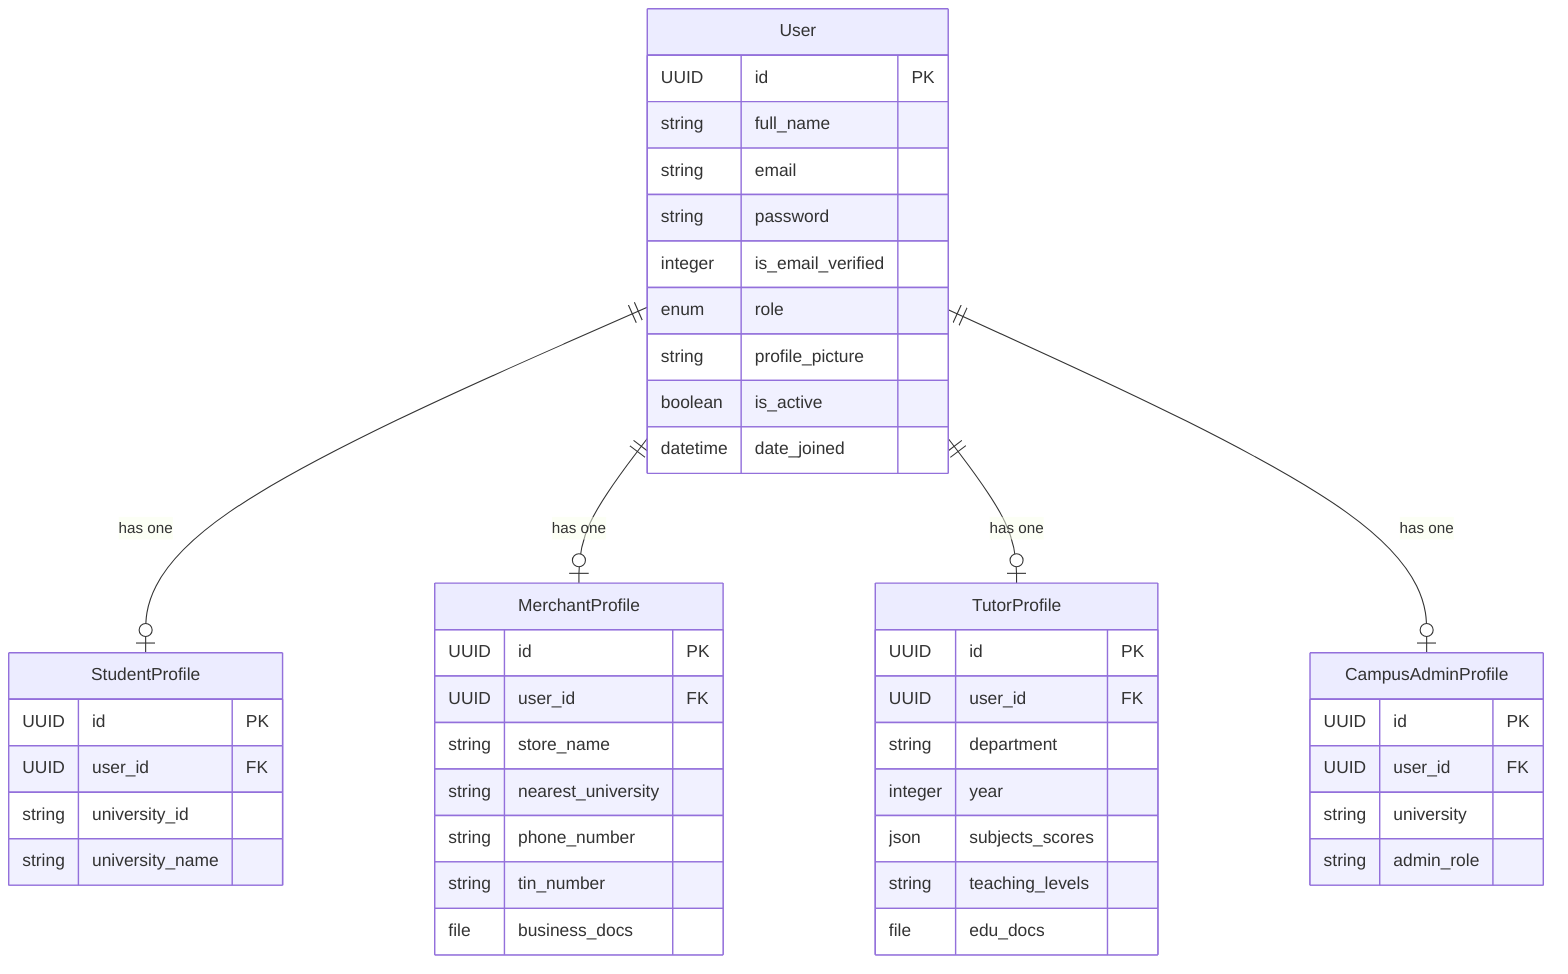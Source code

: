 erDiagram
    User ||--o| StudentProfile : "has one"
    User ||--o| MerchantProfile : "has one"
    User ||--o| TutorProfile : "has one"
    User ||--o| CampusAdminProfile : "has one"
    
    User {
        UUID id PK
        string full_name
        string email
        string password
        integer is_email_verified
        enum role
        string profile_picture
        boolean is_active
        datetime date_joined
    }
    
    StudentProfile {
        UUID id PK
        UUID user_id FK
        string university_id
        string university_name
    }
    
    MerchantProfile {
        UUID id PK
        UUID user_id FK
        string store_name
        string nearest_university
        string phone_number
        string tin_number
        file business_docs
    }
    
    TutorProfile {
        UUID id PK
        UUID user_id FK
        string department
        integer year
        json subjects_scores
        string teaching_levels
        file edu_docs
    }
    
    CampusAdminProfile {
        UUID id PK
        UUID user_id FK
        string university
        string admin_role
    }